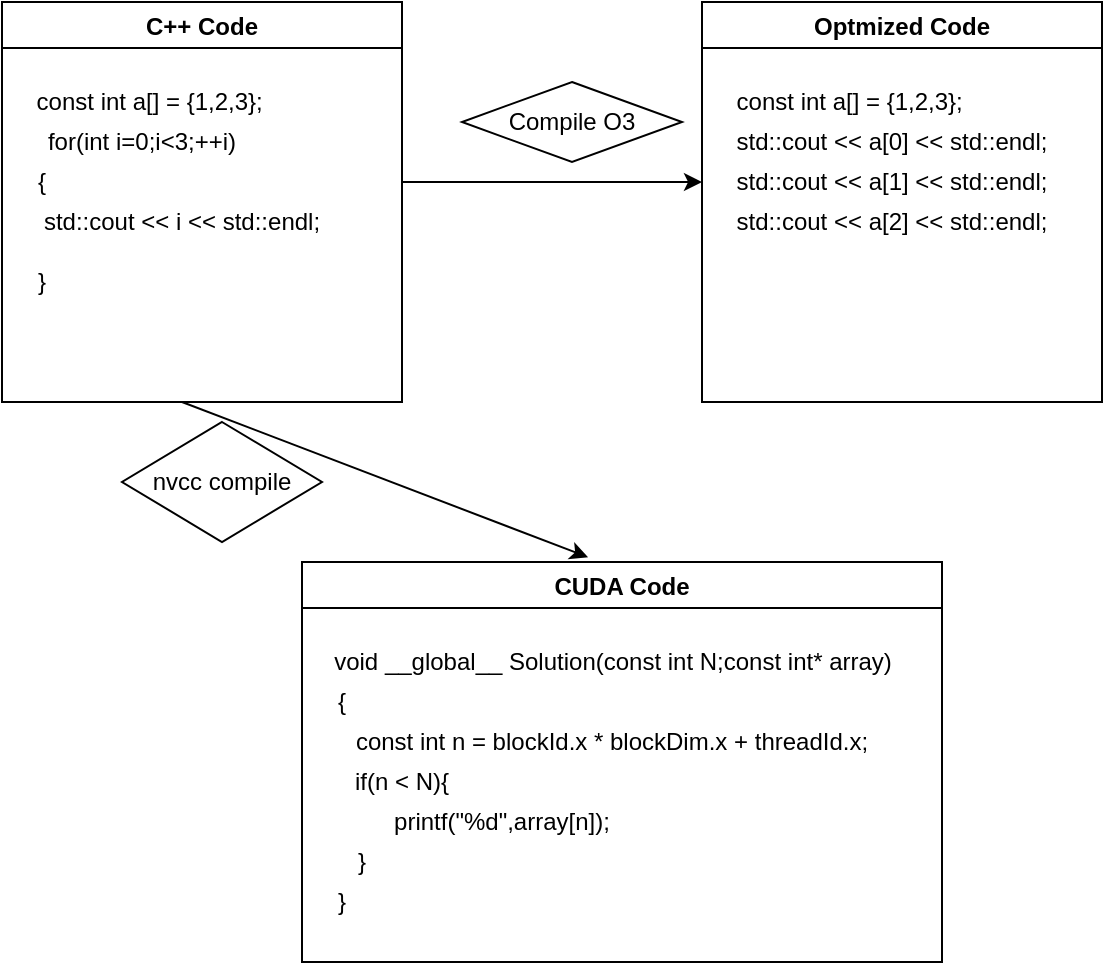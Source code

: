 <mxfile version="19.0.3" type="device"><diagram id="3a66x-AxZ-d1aoKoxia0" name="第 1 页"><mxGraphModel dx="865" dy="534" grid="1" gridSize="10" guides="1" tooltips="1" connect="1" arrows="1" fold="1" page="1" pageScale="1" pageWidth="827" pageHeight="1169" math="0" shadow="0"><root><mxCell id="0"/><mxCell id="1" parent="0"/><mxCell id="cICw6kOIGBydptaXn5g7-1" value="C++ Code" style="swimlane;" vertex="1" parent="1"><mxGeometry x="50" y="160" width="200" height="200" as="geometry"><mxRectangle x="50" y="160" width="90" height="23" as="alternateBounds"/></mxGeometry></mxCell><mxCell id="cICw6kOIGBydptaXn5g7-3" value="const int a[] = {1,2,3};&amp;nbsp;" style="text;html=1;align=center;verticalAlign=middle;resizable=0;points=[];autosize=1;strokeColor=none;fillColor=none;" vertex="1" parent="cICw6kOIGBydptaXn5g7-1"><mxGeometry x="10" y="40" width="130" height="20" as="geometry"/></mxCell><mxCell id="cICw6kOIGBydptaXn5g7-5" value="for(int i=0;i&amp;lt;3;++i)" style="text;html=1;strokeColor=none;fillColor=none;align=center;verticalAlign=middle;whiteSpace=wrap;rounded=0;" vertex="1" parent="cICw6kOIGBydptaXn5g7-1"><mxGeometry x="10" y="60" width="120" height="20" as="geometry"/></mxCell><mxCell id="cICw6kOIGBydptaXn5g7-6" value="{" style="text;html=1;strokeColor=none;fillColor=none;align=center;verticalAlign=middle;whiteSpace=wrap;rounded=0;" vertex="1" parent="cICw6kOIGBydptaXn5g7-1"><mxGeometry y="80" width="40" height="20" as="geometry"/></mxCell><mxCell id="cICw6kOIGBydptaXn5g7-7" value="std::cout &amp;lt;&amp;lt; i &amp;lt;&amp;lt; std::endl;" style="text;html=1;strokeColor=none;fillColor=none;align=center;verticalAlign=middle;whiteSpace=wrap;rounded=0;" vertex="1" parent="cICw6kOIGBydptaXn5g7-1"><mxGeometry x="10" y="100" width="160" height="20" as="geometry"/></mxCell><mxCell id="cICw6kOIGBydptaXn5g7-8" value="}" style="text;html=1;strokeColor=none;fillColor=none;align=center;verticalAlign=middle;whiteSpace=wrap;rounded=0;" vertex="1" parent="cICw6kOIGBydptaXn5g7-1"><mxGeometry y="130" width="40" height="20" as="geometry"/></mxCell><mxCell id="cICw6kOIGBydptaXn5g7-9" value="" style="endArrow=classic;html=1;rounded=0;" edge="1" parent="1"><mxGeometry width="50" height="50" relative="1" as="geometry"><mxPoint x="250" y="250" as="sourcePoint"/><mxPoint x="400" y="250" as="targetPoint"/></mxGeometry></mxCell><mxCell id="cICw6kOIGBydptaXn5g7-10" value="Compile O3" style="rhombus;whiteSpace=wrap;html=1;" vertex="1" parent="1"><mxGeometry x="280" y="200" width="110" height="40" as="geometry"/></mxCell><mxCell id="cICw6kOIGBydptaXn5g7-11" value="Optmized Code" style="swimlane;" vertex="1" parent="1"><mxGeometry x="400" y="160" width="200" height="200" as="geometry"><mxRectangle x="50" y="160" width="90" height="23" as="alternateBounds"/></mxGeometry></mxCell><mxCell id="cICw6kOIGBydptaXn5g7-12" value="const int a[] = {1,2,3};&amp;nbsp;" style="text;html=1;align=center;verticalAlign=middle;resizable=0;points=[];autosize=1;strokeColor=none;fillColor=none;" vertex="1" parent="cICw6kOIGBydptaXn5g7-11"><mxGeometry x="10" y="40" width="130" height="20" as="geometry"/></mxCell><mxCell id="cICw6kOIGBydptaXn5g7-13" value="std::cout &amp;lt;&amp;lt; a[0] &amp;lt;&amp;lt; std::endl;" style="text;html=1;strokeColor=none;fillColor=none;align=center;verticalAlign=middle;whiteSpace=wrap;rounded=0;" vertex="1" parent="cICw6kOIGBydptaXn5g7-11"><mxGeometry x="10" y="60" width="170" height="20" as="geometry"/></mxCell><mxCell id="cICw6kOIGBydptaXn5g7-17" value="std::cout &amp;lt;&amp;lt; a[1] &amp;lt;&amp;lt; std::endl;" style="text;html=1;strokeColor=none;fillColor=none;align=center;verticalAlign=middle;whiteSpace=wrap;rounded=0;" vertex="1" parent="cICw6kOIGBydptaXn5g7-11"><mxGeometry x="10" y="80" width="170" height="20" as="geometry"/></mxCell><mxCell id="cICw6kOIGBydptaXn5g7-18" value="std::cout &amp;lt;&amp;lt; a[2] &amp;lt;&amp;lt; std::endl;" style="text;html=1;strokeColor=none;fillColor=none;align=center;verticalAlign=middle;whiteSpace=wrap;rounded=0;" vertex="1" parent="cICw6kOIGBydptaXn5g7-11"><mxGeometry x="10" y="100" width="170" height="20" as="geometry"/></mxCell><mxCell id="cICw6kOIGBydptaXn5g7-19" value="CUDA Code" style="swimlane;" vertex="1" parent="1"><mxGeometry x="200" y="440" width="320" height="200" as="geometry"><mxRectangle x="50" y="160" width="90" height="23" as="alternateBounds"/></mxGeometry></mxCell><mxCell id="cICw6kOIGBydptaXn5g7-20" value="void __global__ Solution(const int N;const int* array)" style="text;html=1;align=center;verticalAlign=middle;resizable=0;points=[];autosize=1;strokeColor=none;fillColor=none;" vertex="1" parent="cICw6kOIGBydptaXn5g7-19"><mxGeometry x="10" y="40" width="290" height="20" as="geometry"/></mxCell><mxCell id="cICw6kOIGBydptaXn5g7-25" value="{" style="text;html=1;strokeColor=none;fillColor=none;align=center;verticalAlign=middle;whiteSpace=wrap;rounded=0;" vertex="1" parent="cICw6kOIGBydptaXn5g7-19"><mxGeometry y="60" width="40" height="20" as="geometry"/></mxCell><mxCell id="cICw6kOIGBydptaXn5g7-26" value="}" style="text;html=1;strokeColor=none;fillColor=none;align=center;verticalAlign=middle;whiteSpace=wrap;rounded=0;" vertex="1" parent="cICw6kOIGBydptaXn5g7-19"><mxGeometry y="160" width="40" height="20" as="geometry"/></mxCell><mxCell id="cICw6kOIGBydptaXn5g7-27" value="const int n = blockId.x * blockDim.x + threadId.x;" style="text;html=1;strokeColor=none;fillColor=none;align=center;verticalAlign=middle;whiteSpace=wrap;rounded=0;" vertex="1" parent="cICw6kOIGBydptaXn5g7-19"><mxGeometry x="-10" y="80" width="330" height="20" as="geometry"/></mxCell><mxCell id="cICw6kOIGBydptaXn5g7-28" value="if(n &amp;lt; N){" style="text;html=1;strokeColor=none;fillColor=none;align=center;verticalAlign=middle;whiteSpace=wrap;rounded=0;" vertex="1" parent="cICw6kOIGBydptaXn5g7-19"><mxGeometry x="-110" y="100" width="320" height="20" as="geometry"/></mxCell><mxCell id="cICw6kOIGBydptaXn5g7-29" value="printf(&quot;%d&quot;,array[n]);" style="text;html=1;strokeColor=none;fillColor=none;align=center;verticalAlign=middle;whiteSpace=wrap;rounded=0;" vertex="1" parent="cICw6kOIGBydptaXn5g7-19"><mxGeometry x="-60" y="120" width="320" height="20" as="geometry"/></mxCell><mxCell id="cICw6kOIGBydptaXn5g7-30" value="}" style="text;html=1;strokeColor=none;fillColor=none;align=center;verticalAlign=middle;whiteSpace=wrap;rounded=0;" vertex="1" parent="cICw6kOIGBydptaXn5g7-19"><mxGeometry x="10" y="140" width="40" height="20" as="geometry"/></mxCell><mxCell id="cICw6kOIGBydptaXn5g7-31" value="" style="endArrow=classic;html=1;rounded=0;entryX=0.447;entryY=-0.012;entryDx=0;entryDy=0;entryPerimeter=0;" edge="1" parent="1" target="cICw6kOIGBydptaXn5g7-19"><mxGeometry width="50" height="50" relative="1" as="geometry"><mxPoint x="140" y="360" as="sourcePoint"/><mxPoint x="200" y="370" as="targetPoint"/></mxGeometry></mxCell><mxCell id="cICw6kOIGBydptaXn5g7-32" value="nvcc compile" style="rhombus;whiteSpace=wrap;html=1;" vertex="1" parent="1"><mxGeometry x="110" y="370" width="100" height="60" as="geometry"/></mxCell></root></mxGraphModel></diagram></mxfile>